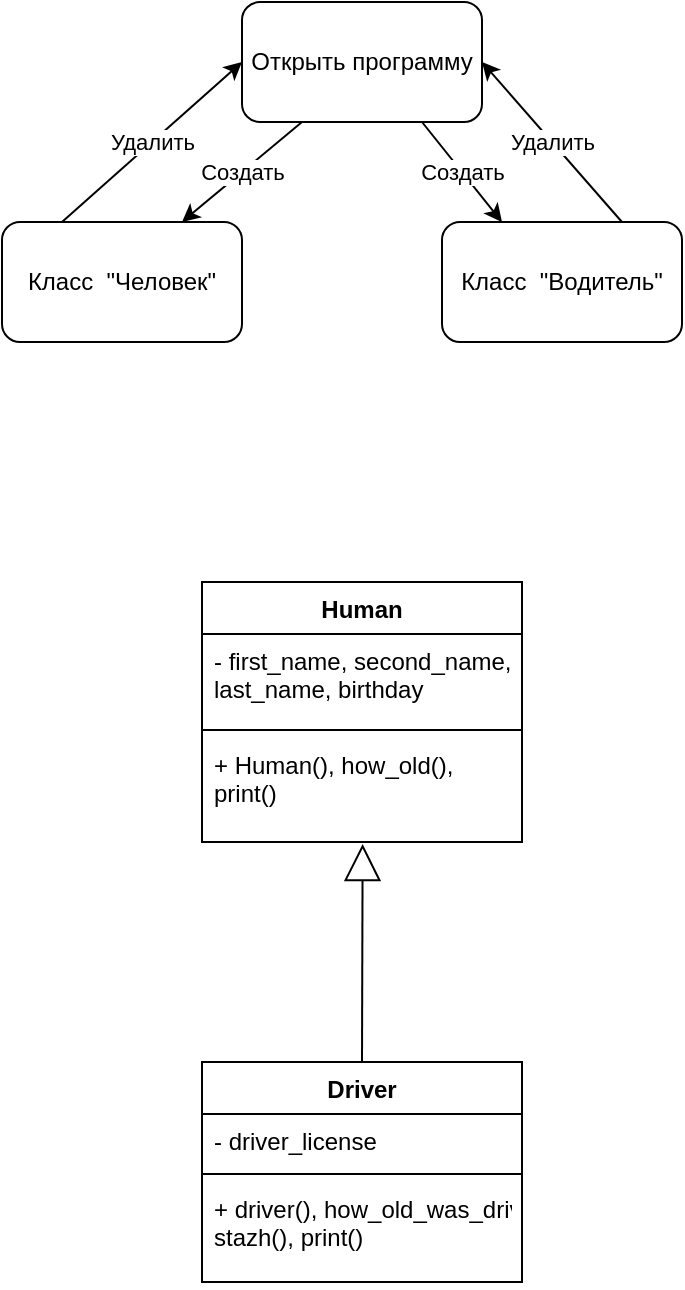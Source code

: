 <mxfile version="12.1.3" pages="1"><diagram id="WF82GsajSbv4M2JhG1g6" name="Page-1"><mxGraphModel dx="1024" dy="428" grid="1" gridSize="10" guides="1" tooltips="1" connect="1" arrows="1" fold="1" page="1" pageScale="1" pageWidth="827" pageHeight="1169" math="0" shadow="0"><root><mxCell id="0"/><mxCell id="1" parent="0"/><mxCell id="_IZkr9vzjhzNymwYQqlE-1" value="Открыть программу" style="rounded=1;whiteSpace=wrap;html=1;" vertex="1" parent="1"><mxGeometry x="340" y="110" width="120" height="60" as="geometry"/></mxCell><mxCell id="_IZkr9vzjhzNymwYQqlE-2" value="Класс&amp;nbsp; &quot;Человек&quot;" style="rounded=1;whiteSpace=wrap;html=1;" vertex="1" parent="1"><mxGeometry x="220" y="220" width="120" height="60" as="geometry"/></mxCell><mxCell id="_IZkr9vzjhzNymwYQqlE-3" value="Класс&amp;nbsp; &quot;Водитель&quot;" style="rounded=1;whiteSpace=wrap;html=1;" vertex="1" parent="1"><mxGeometry x="440" y="220" width="120" height="60" as="geometry"/></mxCell><mxCell id="_IZkr9vzjhzNymwYQqlE-4" value="Создать" style="endArrow=classic;html=1;exitX=0.25;exitY=1;exitDx=0;exitDy=0;entryX=0.75;entryY=0;entryDx=0;entryDy=0;" edge="1" parent="1" source="_IZkr9vzjhzNymwYQqlE-1" target="_IZkr9vzjhzNymwYQqlE-2"><mxGeometry width="50" height="50" relative="1" as="geometry"><mxPoint x="220" y="350" as="sourcePoint"/><mxPoint x="270" y="300" as="targetPoint"/></mxGeometry></mxCell><mxCell id="_IZkr9vzjhzNymwYQqlE-5" value="Создать" style="endArrow=classic;html=1;exitX=0.75;exitY=1;exitDx=0;exitDy=0;entryX=0.25;entryY=0;entryDx=0;entryDy=0;" edge="1" parent="1" source="_IZkr9vzjhzNymwYQqlE-1" target="_IZkr9vzjhzNymwYQqlE-3"><mxGeometry width="50" height="50" relative="1" as="geometry"><mxPoint x="380" y="180" as="sourcePoint"/><mxPoint x="320" y="230" as="targetPoint"/></mxGeometry></mxCell><mxCell id="_IZkr9vzjhzNymwYQqlE-6" value="Удалить" style="endArrow=classic;html=1;exitX=0.75;exitY=0;exitDx=0;exitDy=0;entryX=1;entryY=0.5;entryDx=0;entryDy=0;" edge="1" parent="1" source="_IZkr9vzjhzNymwYQqlE-3" target="_IZkr9vzjhzNymwYQqlE-1"><mxGeometry width="50" height="50" relative="1" as="geometry"><mxPoint x="440" y="180" as="sourcePoint"/><mxPoint x="480" y="230" as="targetPoint"/></mxGeometry></mxCell><mxCell id="_IZkr9vzjhzNymwYQqlE-7" value="Удалить" style="endArrow=classic;html=1;exitX=0.25;exitY=0;exitDx=0;exitDy=0;entryX=0;entryY=0.5;entryDx=0;entryDy=0;" edge="1" parent="1" source="_IZkr9vzjhzNymwYQqlE-2" target="_IZkr9vzjhzNymwYQqlE-1"><mxGeometry width="50" height="50" relative="1" as="geometry"><mxPoint x="540" y="230" as="sourcePoint"/><mxPoint x="470" y="150" as="targetPoint"/></mxGeometry></mxCell><mxCell id="_IZkr9vzjhzNymwYQqlE-8" value="Human" style="swimlane;fontStyle=1;align=center;verticalAlign=top;childLayout=stackLayout;horizontal=1;startSize=26;horizontalStack=0;resizeParent=1;resizeParentMax=0;resizeLast=0;collapsible=1;marginBottom=0;" vertex="1" parent="1"><mxGeometry x="320" y="400" width="160" height="130" as="geometry"/></mxCell><mxCell id="_IZkr9vzjhzNymwYQqlE-9" value="- first_name, second_name, &#10;last_name, birthday" style="text;strokeColor=none;fillColor=none;align=left;verticalAlign=top;spacingLeft=4;spacingRight=4;overflow=hidden;rotatable=0;points=[[0,0.5],[1,0.5]];portConstraint=eastwest;" vertex="1" parent="_IZkr9vzjhzNymwYQqlE-8"><mxGeometry y="26" width="160" height="44" as="geometry"/></mxCell><mxCell id="_IZkr9vzjhzNymwYQqlE-10" value="" style="line;strokeWidth=1;fillColor=none;align=left;verticalAlign=middle;spacingTop=-1;spacingLeft=3;spacingRight=3;rotatable=0;labelPosition=right;points=[];portConstraint=eastwest;" vertex="1" parent="_IZkr9vzjhzNymwYQqlE-8"><mxGeometry y="70" width="160" height="8" as="geometry"/></mxCell><mxCell id="_IZkr9vzjhzNymwYQqlE-11" value="+ Human(), how_old(),&#10;print()" style="text;strokeColor=none;fillColor=none;align=left;verticalAlign=top;spacingLeft=4;spacingRight=4;overflow=hidden;rotatable=0;points=[[0,0.5],[1,0.5]];portConstraint=eastwest;" vertex="1" parent="_IZkr9vzjhzNymwYQqlE-8"><mxGeometry y="78" width="160" height="52" as="geometry"/></mxCell><mxCell id="_IZkr9vzjhzNymwYQqlE-12" value="Driver" style="swimlane;fontStyle=1;align=center;verticalAlign=top;childLayout=stackLayout;horizontal=1;startSize=26;horizontalStack=0;resizeParent=1;resizeParentMax=0;resizeLast=0;collapsible=1;marginBottom=0;" vertex="1" parent="1"><mxGeometry x="320" y="640" width="160" height="110" as="geometry"/></mxCell><mxCell id="_IZkr9vzjhzNymwYQqlE-13" value="- driver_license" style="text;strokeColor=none;fillColor=none;align=left;verticalAlign=top;spacingLeft=4;spacingRight=4;overflow=hidden;rotatable=0;points=[[0,0.5],[1,0.5]];portConstraint=eastwest;" vertex="1" parent="_IZkr9vzjhzNymwYQqlE-12"><mxGeometry y="26" width="160" height="26" as="geometry"/></mxCell><mxCell id="_IZkr9vzjhzNymwYQqlE-14" value="" style="line;strokeWidth=1;fillColor=none;align=left;verticalAlign=middle;spacingTop=-1;spacingLeft=3;spacingRight=3;rotatable=0;labelPosition=right;points=[];portConstraint=eastwest;" vertex="1" parent="_IZkr9vzjhzNymwYQqlE-12"><mxGeometry y="52" width="160" height="8" as="geometry"/></mxCell><mxCell id="_IZkr9vzjhzNymwYQqlE-15" value="+ driver(), how_old_was_driver(),&#10;stazh(), print()" style="text;strokeColor=none;fillColor=none;align=left;verticalAlign=top;spacingLeft=4;spacingRight=4;overflow=hidden;rotatable=0;points=[[0,0.5],[1,0.5]];portConstraint=eastwest;" vertex="1" parent="_IZkr9vzjhzNymwYQqlE-12"><mxGeometry y="60" width="160" height="50" as="geometry"/></mxCell><mxCell id="_IZkr9vzjhzNymwYQqlE-19" value="" style="endArrow=block;endSize=16;endFill=0;html=1;exitX=0.5;exitY=0;exitDx=0;exitDy=0;entryX=0.502;entryY=1.019;entryDx=0;entryDy=0;entryPerimeter=0;" edge="1" parent="1" source="_IZkr9vzjhzNymwYQqlE-12" target="_IZkr9vzjhzNymwYQqlE-11"><mxGeometry width="160" relative="1" as="geometry"><mxPoint x="220" y="750" as="sourcePoint"/><mxPoint x="380" y="750" as="targetPoint"/></mxGeometry></mxCell></root></mxGraphModel></diagram></mxfile>